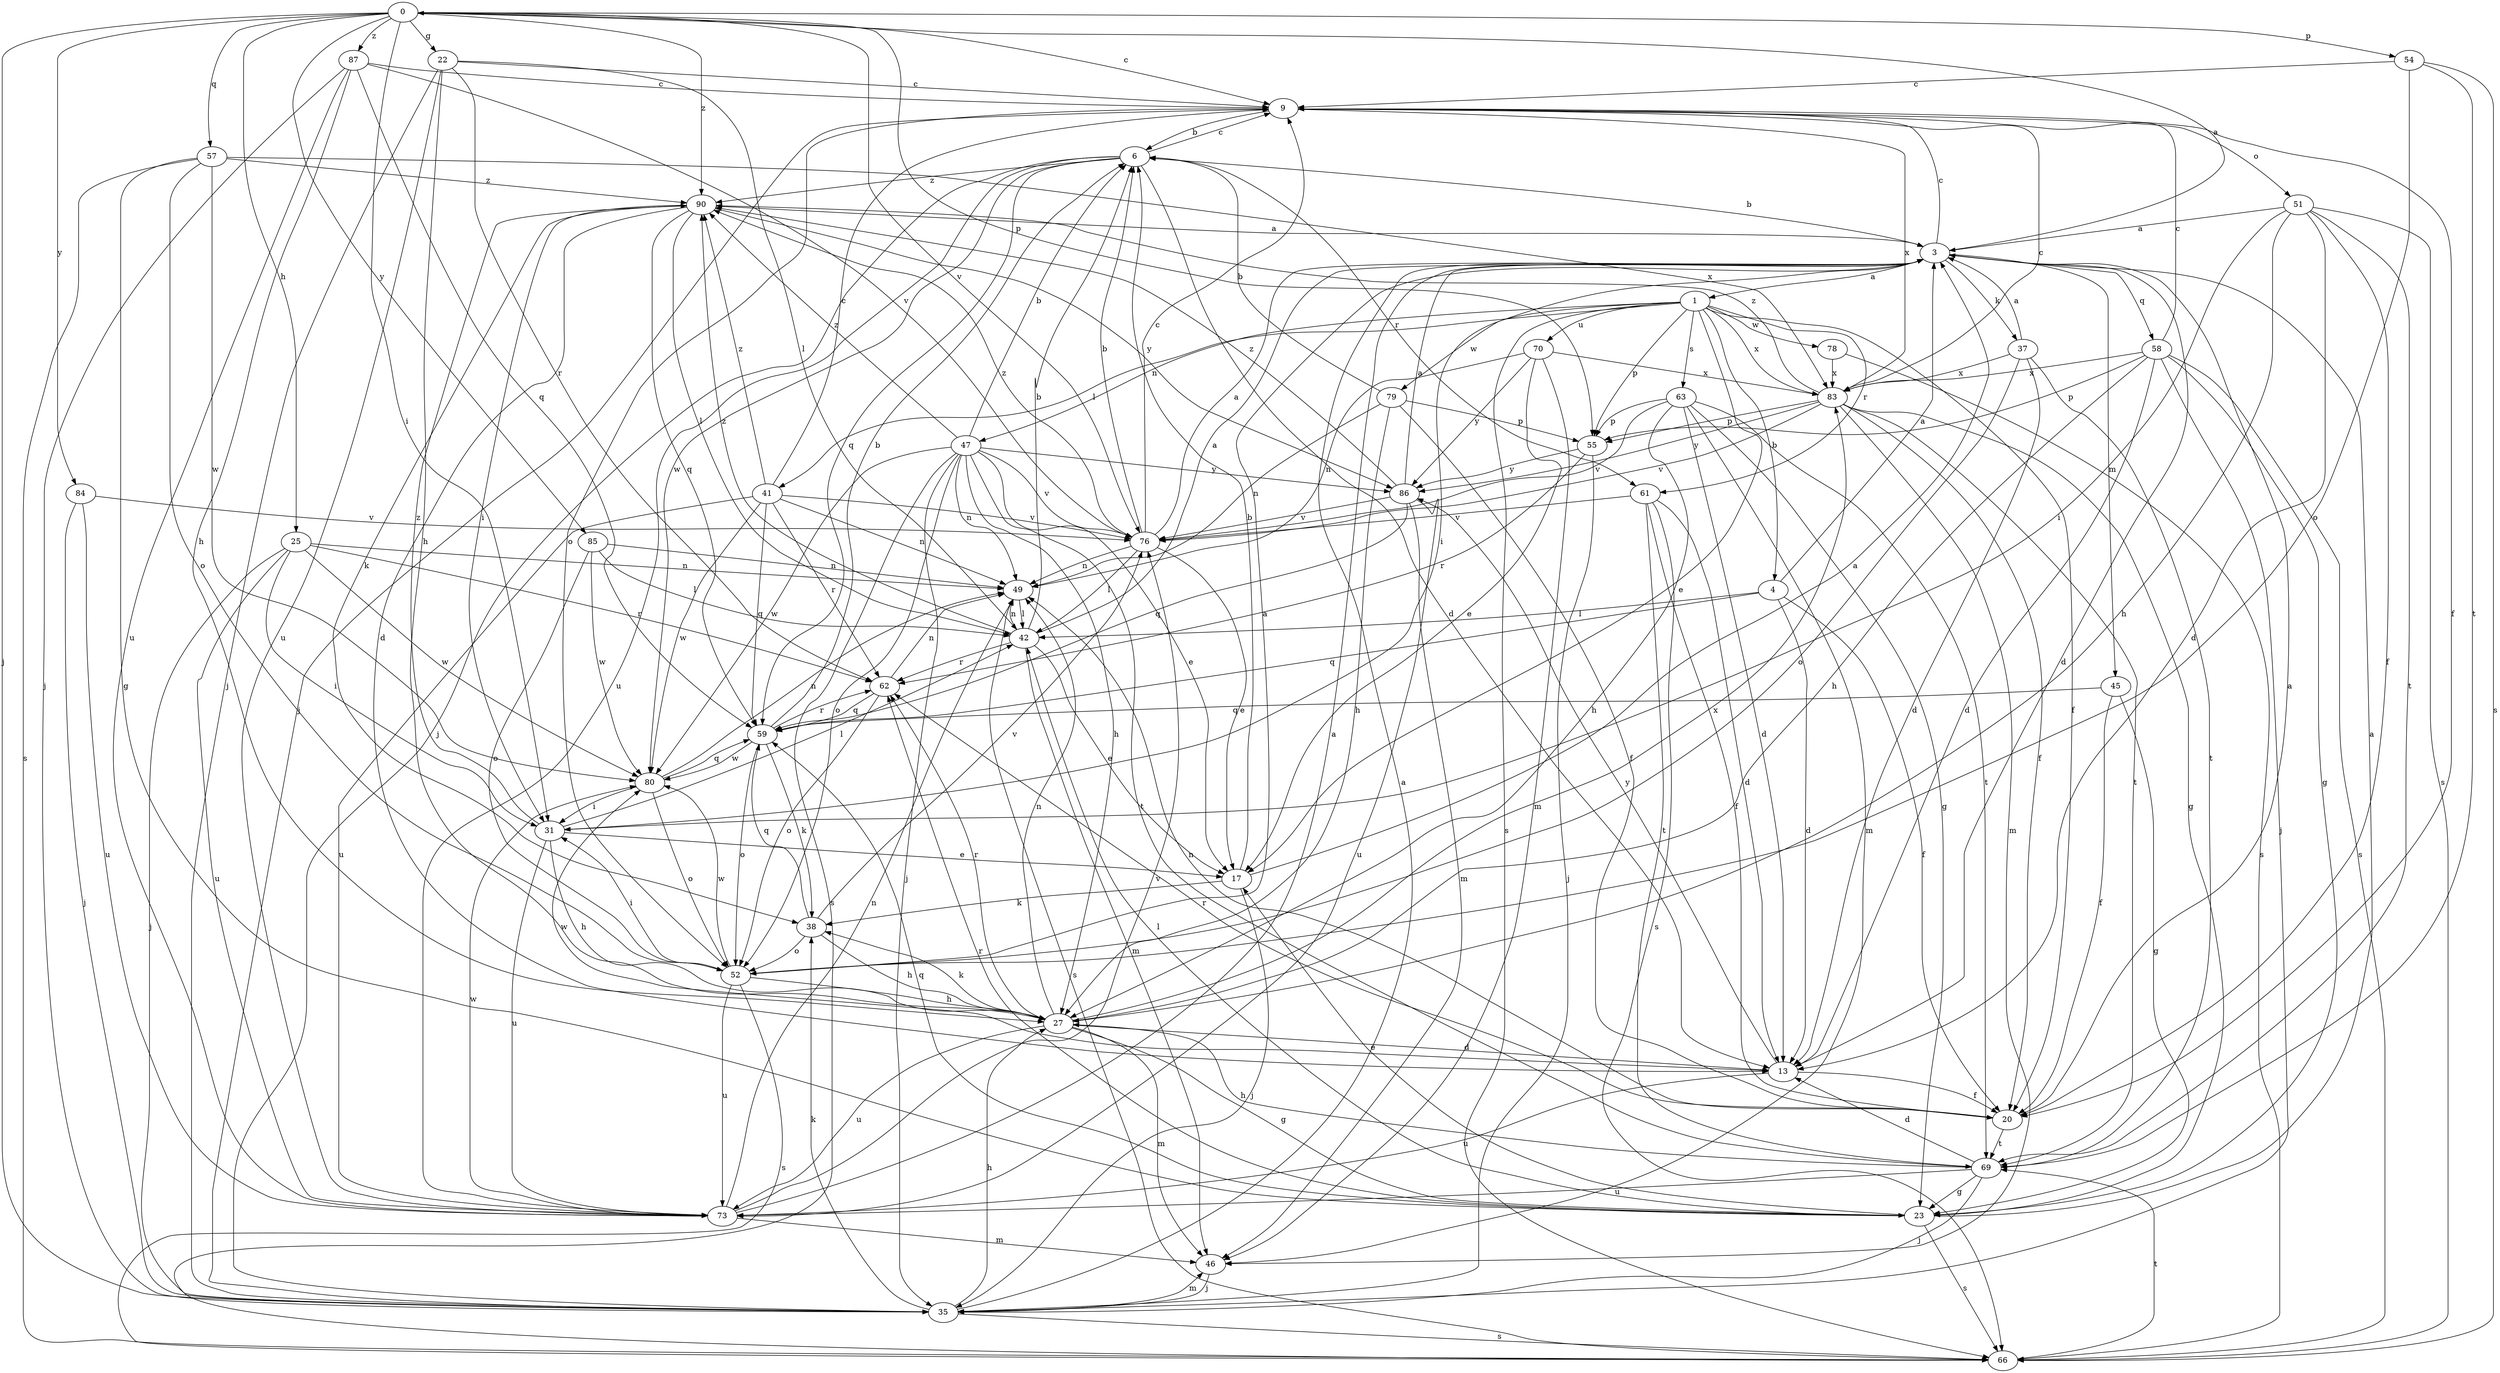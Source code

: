 strict digraph  {
0;
1;
3;
4;
6;
9;
13;
17;
20;
22;
23;
25;
27;
31;
35;
37;
38;
41;
42;
45;
46;
47;
49;
51;
52;
54;
55;
57;
58;
59;
61;
62;
63;
66;
69;
70;
73;
76;
78;
79;
80;
83;
84;
85;
86;
87;
90;
0 -> 9  [label=c];
0 -> 22  [label=g];
0 -> 25  [label=h];
0 -> 31  [label=i];
0 -> 35  [label=j];
0 -> 54  [label=p];
0 -> 55  [label=p];
0 -> 57  [label=q];
0 -> 76  [label=v];
0 -> 84  [label=y];
0 -> 85  [label=y];
0 -> 87  [label=z];
0 -> 90  [label=z];
1 -> 4  [label=b];
1 -> 17  [label=e];
1 -> 20  [label=f];
1 -> 41  [label=l];
1 -> 47  [label=n];
1 -> 55  [label=p];
1 -> 61  [label=r];
1 -> 63  [label=s];
1 -> 66  [label=s];
1 -> 70  [label=u];
1 -> 78  [label=w];
1 -> 79  [label=w];
1 -> 83  [label=x];
3 -> 0  [label=a];
3 -> 1  [label=a];
3 -> 6  [label=b];
3 -> 9  [label=c];
3 -> 13  [label=d];
3 -> 31  [label=i];
3 -> 37  [label=k];
3 -> 45  [label=m];
3 -> 58  [label=q];
4 -> 3  [label=a];
4 -> 13  [label=d];
4 -> 20  [label=f];
4 -> 42  [label=l];
4 -> 59  [label=q];
6 -> 9  [label=c];
6 -> 13  [label=d];
6 -> 35  [label=j];
6 -> 59  [label=q];
6 -> 61  [label=r];
6 -> 73  [label=u];
6 -> 80  [label=w];
6 -> 90  [label=z];
9 -> 6  [label=b];
9 -> 20  [label=f];
9 -> 35  [label=j];
9 -> 51  [label=o];
9 -> 52  [label=o];
9 -> 83  [label=x];
13 -> 20  [label=f];
13 -> 73  [label=u];
13 -> 80  [label=w];
13 -> 86  [label=y];
17 -> 3  [label=a];
17 -> 6  [label=b];
17 -> 35  [label=j];
17 -> 38  [label=k];
20 -> 3  [label=a];
20 -> 49  [label=n];
20 -> 62  [label=r];
20 -> 69  [label=t];
22 -> 9  [label=c];
22 -> 27  [label=h];
22 -> 35  [label=j];
22 -> 42  [label=l];
22 -> 62  [label=r];
22 -> 73  [label=u];
23 -> 3  [label=a];
23 -> 17  [label=e];
23 -> 42  [label=l];
23 -> 59  [label=q];
23 -> 62  [label=r];
23 -> 66  [label=s];
25 -> 31  [label=i];
25 -> 35  [label=j];
25 -> 49  [label=n];
25 -> 62  [label=r];
25 -> 73  [label=u];
25 -> 80  [label=w];
27 -> 13  [label=d];
27 -> 23  [label=g];
27 -> 38  [label=k];
27 -> 46  [label=m];
27 -> 49  [label=n];
27 -> 62  [label=r];
27 -> 73  [label=u];
27 -> 83  [label=x];
31 -> 17  [label=e];
31 -> 27  [label=h];
31 -> 42  [label=l];
31 -> 73  [label=u];
31 -> 90  [label=z];
35 -> 3  [label=a];
35 -> 27  [label=h];
35 -> 38  [label=k];
35 -> 46  [label=m];
35 -> 66  [label=s];
37 -> 3  [label=a];
37 -> 13  [label=d];
37 -> 52  [label=o];
37 -> 69  [label=t];
37 -> 83  [label=x];
38 -> 27  [label=h];
38 -> 52  [label=o];
38 -> 59  [label=q];
38 -> 76  [label=v];
41 -> 9  [label=c];
41 -> 49  [label=n];
41 -> 59  [label=q];
41 -> 62  [label=r];
41 -> 73  [label=u];
41 -> 76  [label=v];
41 -> 80  [label=w];
41 -> 90  [label=z];
42 -> 3  [label=a];
42 -> 6  [label=b];
42 -> 17  [label=e];
42 -> 46  [label=m];
42 -> 49  [label=n];
42 -> 62  [label=r];
42 -> 90  [label=z];
45 -> 20  [label=f];
45 -> 23  [label=g];
45 -> 59  [label=q];
46 -> 35  [label=j];
47 -> 6  [label=b];
47 -> 17  [label=e];
47 -> 27  [label=h];
47 -> 35  [label=j];
47 -> 49  [label=n];
47 -> 52  [label=o];
47 -> 66  [label=s];
47 -> 69  [label=t];
47 -> 76  [label=v];
47 -> 80  [label=w];
47 -> 86  [label=y];
47 -> 90  [label=z];
49 -> 42  [label=l];
49 -> 66  [label=s];
51 -> 3  [label=a];
51 -> 13  [label=d];
51 -> 20  [label=f];
51 -> 27  [label=h];
51 -> 31  [label=i];
51 -> 66  [label=s];
51 -> 69  [label=t];
52 -> 3  [label=a];
52 -> 27  [label=h];
52 -> 31  [label=i];
52 -> 66  [label=s];
52 -> 73  [label=u];
52 -> 80  [label=w];
54 -> 9  [label=c];
54 -> 52  [label=o];
54 -> 66  [label=s];
54 -> 69  [label=t];
55 -> 35  [label=j];
55 -> 62  [label=r];
55 -> 86  [label=y];
57 -> 23  [label=g];
57 -> 52  [label=o];
57 -> 66  [label=s];
57 -> 80  [label=w];
57 -> 83  [label=x];
57 -> 90  [label=z];
58 -> 9  [label=c];
58 -> 13  [label=d];
58 -> 23  [label=g];
58 -> 27  [label=h];
58 -> 35  [label=j];
58 -> 55  [label=p];
58 -> 66  [label=s];
58 -> 83  [label=x];
59 -> 6  [label=b];
59 -> 38  [label=k];
59 -> 52  [label=o];
59 -> 62  [label=r];
59 -> 80  [label=w];
61 -> 13  [label=d];
61 -> 20  [label=f];
61 -> 66  [label=s];
61 -> 69  [label=t];
61 -> 76  [label=v];
62 -> 49  [label=n];
62 -> 52  [label=o];
62 -> 59  [label=q];
63 -> 13  [label=d];
63 -> 23  [label=g];
63 -> 27  [label=h];
63 -> 46  [label=m];
63 -> 55  [label=p];
63 -> 69  [label=t];
63 -> 76  [label=v];
66 -> 69  [label=t];
69 -> 13  [label=d];
69 -> 23  [label=g];
69 -> 27  [label=h];
69 -> 35  [label=j];
69 -> 73  [label=u];
70 -> 17  [label=e];
70 -> 46  [label=m];
70 -> 49  [label=n];
70 -> 83  [label=x];
70 -> 86  [label=y];
73 -> 3  [label=a];
73 -> 46  [label=m];
73 -> 49  [label=n];
73 -> 76  [label=v];
73 -> 80  [label=w];
76 -> 3  [label=a];
76 -> 6  [label=b];
76 -> 9  [label=c];
76 -> 17  [label=e];
76 -> 42  [label=l];
76 -> 49  [label=n];
76 -> 90  [label=z];
78 -> 66  [label=s];
78 -> 83  [label=x];
79 -> 6  [label=b];
79 -> 20  [label=f];
79 -> 27  [label=h];
79 -> 49  [label=n];
79 -> 55  [label=p];
80 -> 31  [label=i];
80 -> 49  [label=n];
80 -> 52  [label=o];
80 -> 59  [label=q];
83 -> 9  [label=c];
83 -> 20  [label=f];
83 -> 23  [label=g];
83 -> 46  [label=m];
83 -> 55  [label=p];
83 -> 69  [label=t];
83 -> 76  [label=v];
83 -> 86  [label=y];
83 -> 90  [label=z];
84 -> 35  [label=j];
84 -> 73  [label=u];
84 -> 76  [label=v];
85 -> 42  [label=l];
85 -> 49  [label=n];
85 -> 52  [label=o];
85 -> 80  [label=w];
86 -> 3  [label=a];
86 -> 46  [label=m];
86 -> 59  [label=q];
86 -> 73  [label=u];
86 -> 76  [label=v];
86 -> 90  [label=z];
87 -> 9  [label=c];
87 -> 27  [label=h];
87 -> 35  [label=j];
87 -> 59  [label=q];
87 -> 73  [label=u];
87 -> 76  [label=v];
90 -> 3  [label=a];
90 -> 13  [label=d];
90 -> 31  [label=i];
90 -> 38  [label=k];
90 -> 42  [label=l];
90 -> 59  [label=q];
90 -> 86  [label=y];
}
